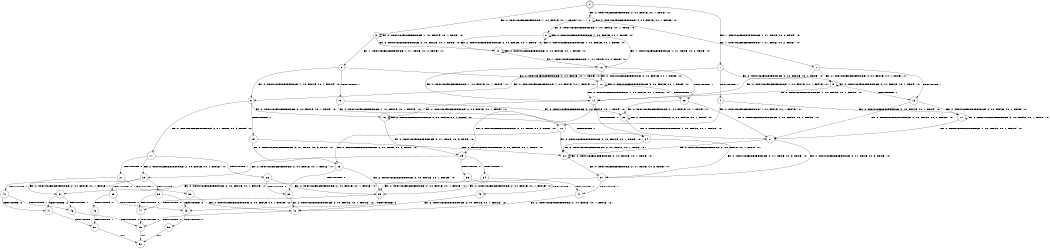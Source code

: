 digraph BCG {
size = "7, 10.5";
center = TRUE;
node [shape = circle];
0 [peripheries = 2];
0 -> 1 [label = "EX !1 !ATOMIC_EXCH_BRANCH (1, +1, TRUE, +0, 2, TRUE) !:0:"];
0 -> 2 [label = "EX !2 !ATOMIC_EXCH_BRANCH (2, +0, FALSE, +0, 1, TRUE) !:0:"];
0 -> 3 [label = "EX !0 !ATOMIC_EXCH_BRANCH (1, +0, FALSE, +0, 1, TRUE) !:0:"];
1 -> 4 [label = "TERMINATE !1"];
1 -> 5 [label = "EX !2 !ATOMIC_EXCH_BRANCH (2, +0, FALSE, +0, 1, TRUE) !:0:"];
1 -> 6 [label = "EX !0 !ATOMIC_EXCH_BRANCH (1, +0, FALSE, +0, 1, FALSE) !:0:"];
2 -> 7 [label = "EX !1 !ATOMIC_EXCH_BRANCH (1, +1, TRUE, +0, 2, TRUE) !:0:"];
2 -> 8 [label = "EX !0 !ATOMIC_EXCH_BRANCH (1, +0, FALSE, +0, 1, TRUE) !:0:"];
2 -> 2 [label = "EX !2 !ATOMIC_EXCH_BRANCH (2, +0, FALSE, +0, 1, TRUE) !:0:"];
3 -> 9 [label = "EX !1 !ATOMIC_EXCH_BRANCH (1, +1, TRUE, +0, 2, TRUE) !:0:"];
3 -> 10 [label = "EX !2 !ATOMIC_EXCH_BRANCH (2, +0, FALSE, +0, 1, TRUE) !:0:"];
3 -> 3 [label = "EX !0 !ATOMIC_EXCH_BRANCH (1, +0, FALSE, +0, 1, TRUE) !:0:"];
4 -> 11 [label = "EX !2 !ATOMIC_EXCH_BRANCH (2, +0, FALSE, +0, 1, TRUE) !:0:"];
4 -> 12 [label = "EX !0 !ATOMIC_EXCH_BRANCH (1, +0, FALSE, +0, 1, FALSE) !:0:"];
5 -> 13 [label = "TERMINATE !1"];
5 -> 14 [label = "EX !0 !ATOMIC_EXCH_BRANCH (1, +0, FALSE, +0, 1, FALSE) !:0:"];
5 -> 5 [label = "EX !2 !ATOMIC_EXCH_BRANCH (2, +0, FALSE, +0, 1, TRUE) !:0:"];
6 -> 15 [label = "TERMINATE !1"];
6 -> 16 [label = "EX !2 !ATOMIC_EXCH_BRANCH (2, +0, FALSE, +0, 1, TRUE) !:0:"];
6 -> 17 [label = "EX !0 !ATOMIC_EXCH_BRANCH (2, +1, TRUE, +0, 3, TRUE) !:0:"];
7 -> 13 [label = "TERMINATE !1"];
7 -> 14 [label = "EX !0 !ATOMIC_EXCH_BRANCH (1, +0, FALSE, +0, 1, FALSE) !:0:"];
7 -> 5 [label = "EX !2 !ATOMIC_EXCH_BRANCH (2, +0, FALSE, +0, 1, TRUE) !:0:"];
8 -> 18 [label = "EX !1 !ATOMIC_EXCH_BRANCH (1, +1, TRUE, +0, 2, TRUE) !:0:"];
8 -> 10 [label = "EX !2 !ATOMIC_EXCH_BRANCH (2, +0, FALSE, +0, 1, TRUE) !:0:"];
8 -> 8 [label = "EX !0 !ATOMIC_EXCH_BRANCH (1, +0, FALSE, +0, 1, TRUE) !:0:"];
9 -> 19 [label = "TERMINATE !1"];
9 -> 20 [label = "EX !2 !ATOMIC_EXCH_BRANCH (2, +0, FALSE, +0, 1, TRUE) !:0:"];
9 -> 6 [label = "EX !0 !ATOMIC_EXCH_BRANCH (1, +0, FALSE, +0, 1, FALSE) !:0:"];
10 -> 18 [label = "EX !1 !ATOMIC_EXCH_BRANCH (1, +1, TRUE, +0, 2, TRUE) !:0:"];
10 -> 10 [label = "EX !2 !ATOMIC_EXCH_BRANCH (2, +0, FALSE, +0, 1, TRUE) !:0:"];
10 -> 8 [label = "EX !0 !ATOMIC_EXCH_BRANCH (1, +0, FALSE, +0, 1, TRUE) !:0:"];
11 -> 21 [label = "EX !0 !ATOMIC_EXCH_BRANCH (1, +0, FALSE, +0, 1, FALSE) !:0:"];
11 -> 11 [label = "EX !2 !ATOMIC_EXCH_BRANCH (2, +0, FALSE, +0, 1, TRUE) !:0:"];
12 -> 22 [label = "EX !2 !ATOMIC_EXCH_BRANCH (2, +0, FALSE, +0, 1, TRUE) !:0:"];
12 -> 23 [label = "EX !0 !ATOMIC_EXCH_BRANCH (2, +1, TRUE, +0, 3, TRUE) !:0:"];
13 -> 21 [label = "EX !0 !ATOMIC_EXCH_BRANCH (1, +0, FALSE, +0, 1, FALSE) !:0:"];
13 -> 11 [label = "EX !2 !ATOMIC_EXCH_BRANCH (2, +0, FALSE, +0, 1, TRUE) !:0:"];
14 -> 24 [label = "TERMINATE !1"];
14 -> 16 [label = "EX !2 !ATOMIC_EXCH_BRANCH (2, +0, FALSE, +0, 1, TRUE) !:0:"];
14 -> 25 [label = "EX !0 !ATOMIC_EXCH_BRANCH (2, +1, TRUE, +0, 3, TRUE) !:0:"];
15 -> 22 [label = "EX !2 !ATOMIC_EXCH_BRANCH (2, +0, FALSE, +0, 1, TRUE) !:0:"];
15 -> 23 [label = "EX !0 !ATOMIC_EXCH_BRANCH (2, +1, TRUE, +0, 3, TRUE) !:0:"];
16 -> 24 [label = "TERMINATE !1"];
16 -> 16 [label = "EX !2 !ATOMIC_EXCH_BRANCH (2, +0, FALSE, +0, 1, TRUE) !:0:"];
16 -> 25 [label = "EX !0 !ATOMIC_EXCH_BRANCH (2, +1, TRUE, +0, 3, TRUE) !:0:"];
17 -> 26 [label = "TERMINATE !1"];
17 -> 27 [label = "TERMINATE !0"];
17 -> 28 [label = "EX !2 !ATOMIC_EXCH_BRANCH (2, +0, FALSE, +0, 1, FALSE) !:0:"];
18 -> 29 [label = "TERMINATE !1"];
18 -> 20 [label = "EX !2 !ATOMIC_EXCH_BRANCH (2, +0, FALSE, +0, 1, TRUE) !:0:"];
18 -> 14 [label = "EX !0 !ATOMIC_EXCH_BRANCH (1, +0, FALSE, +0, 1, FALSE) !:0:"];
19 -> 30 [label = "EX !2 !ATOMIC_EXCH_BRANCH (2, +0, FALSE, +0, 1, TRUE) !:0:"];
19 -> 12 [label = "EX !0 !ATOMIC_EXCH_BRANCH (1, +0, FALSE, +0, 1, FALSE) !:0:"];
20 -> 29 [label = "TERMINATE !1"];
20 -> 20 [label = "EX !2 !ATOMIC_EXCH_BRANCH (2, +0, FALSE, +0, 1, TRUE) !:0:"];
20 -> 14 [label = "EX !0 !ATOMIC_EXCH_BRANCH (1, +0, FALSE, +0, 1, FALSE) !:0:"];
21 -> 22 [label = "EX !2 !ATOMIC_EXCH_BRANCH (2, +0, FALSE, +0, 1, TRUE) !:0:"];
21 -> 31 [label = "EX !0 !ATOMIC_EXCH_BRANCH (2, +1, TRUE, +0, 3, TRUE) !:0:"];
22 -> 22 [label = "EX !2 !ATOMIC_EXCH_BRANCH (2, +0, FALSE, +0, 1, TRUE) !:0:"];
22 -> 31 [label = "EX !0 !ATOMIC_EXCH_BRANCH (2, +1, TRUE, +0, 3, TRUE) !:0:"];
23 -> 32 [label = "TERMINATE !0"];
23 -> 33 [label = "EX !2 !ATOMIC_EXCH_BRANCH (2, +0, FALSE, +0, 1, FALSE) !:0:"];
24 -> 22 [label = "EX !2 !ATOMIC_EXCH_BRANCH (2, +0, FALSE, +0, 1, TRUE) !:0:"];
24 -> 31 [label = "EX !0 !ATOMIC_EXCH_BRANCH (2, +1, TRUE, +0, 3, TRUE) !:0:"];
25 -> 34 [label = "TERMINATE !1"];
25 -> 35 [label = "TERMINATE !0"];
25 -> 28 [label = "EX !2 !ATOMIC_EXCH_BRANCH (2, +0, FALSE, +0, 1, FALSE) !:0:"];
26 -> 32 [label = "TERMINATE !0"];
26 -> 33 [label = "EX !2 !ATOMIC_EXCH_BRANCH (2, +0, FALSE, +0, 1, FALSE) !:0:"];
27 -> 36 [label = "TERMINATE !1"];
27 -> 37 [label = "EX !2 !ATOMIC_EXCH_BRANCH (2, +0, FALSE, +0, 1, FALSE) !:1:"];
28 -> 38 [label = "TERMINATE !1"];
28 -> 39 [label = "TERMINATE !2"];
28 -> 40 [label = "TERMINATE !0"];
29 -> 30 [label = "EX !2 !ATOMIC_EXCH_BRANCH (2, +0, FALSE, +0, 1, TRUE) !:0:"];
29 -> 21 [label = "EX !0 !ATOMIC_EXCH_BRANCH (1, +0, FALSE, +0, 1, FALSE) !:0:"];
30 -> 30 [label = "EX !2 !ATOMIC_EXCH_BRANCH (2, +0, FALSE, +0, 1, TRUE) !:0:"];
30 -> 21 [label = "EX !0 !ATOMIC_EXCH_BRANCH (1, +0, FALSE, +0, 1, FALSE) !:0:"];
31 -> 41 [label = "TERMINATE !0"];
31 -> 33 [label = "EX !2 !ATOMIC_EXCH_BRANCH (2, +0, FALSE, +0, 1, FALSE) !:0:"];
32 -> 42 [label = "EX !2 !ATOMIC_EXCH_BRANCH (2, +0, FALSE, +0, 1, FALSE) !:2:"];
33 -> 43 [label = "TERMINATE !2"];
33 -> 44 [label = "TERMINATE !0"];
34 -> 41 [label = "TERMINATE !0"];
34 -> 33 [label = "EX !2 !ATOMIC_EXCH_BRANCH (2, +0, FALSE, +0, 1, FALSE) !:0:"];
35 -> 45 [label = "TERMINATE !1"];
35 -> 37 [label = "EX !2 !ATOMIC_EXCH_BRANCH (2, +0, FALSE, +0, 1, FALSE) !:1:"];
36 -> 42 [label = "EX !2 !ATOMIC_EXCH_BRANCH (2, +0, FALSE, +0, 1, FALSE) !:2:"];
37 -> 46 [label = "TERMINATE !1"];
37 -> 47 [label = "TERMINATE !2"];
38 -> 43 [label = "TERMINATE !2"];
38 -> 44 [label = "TERMINATE !0"];
39 -> 43 [label = "TERMINATE !1"];
39 -> 48 [label = "TERMINATE !0"];
40 -> 46 [label = "TERMINATE !1"];
40 -> 47 [label = "TERMINATE !2"];
41 -> 42 [label = "EX !2 !ATOMIC_EXCH_BRANCH (2, +0, FALSE, +0, 1, FALSE) !:2:"];
42 -> 49 [label = "TERMINATE !2"];
43 -> 50 [label = "TERMINATE !0"];
44 -> 49 [label = "TERMINATE !2"];
45 -> 42 [label = "EX !2 !ATOMIC_EXCH_BRANCH (2, +0, FALSE, +0, 1, FALSE) !:2:"];
46 -> 49 [label = "TERMINATE !2"];
47 -> 51 [label = "TERMINATE !1"];
48 -> 51 [label = "TERMINATE !1"];
49 -> 52 [label = "exit"];
50 -> 52 [label = "exit"];
51 -> 52 [label = "exit"];
}
